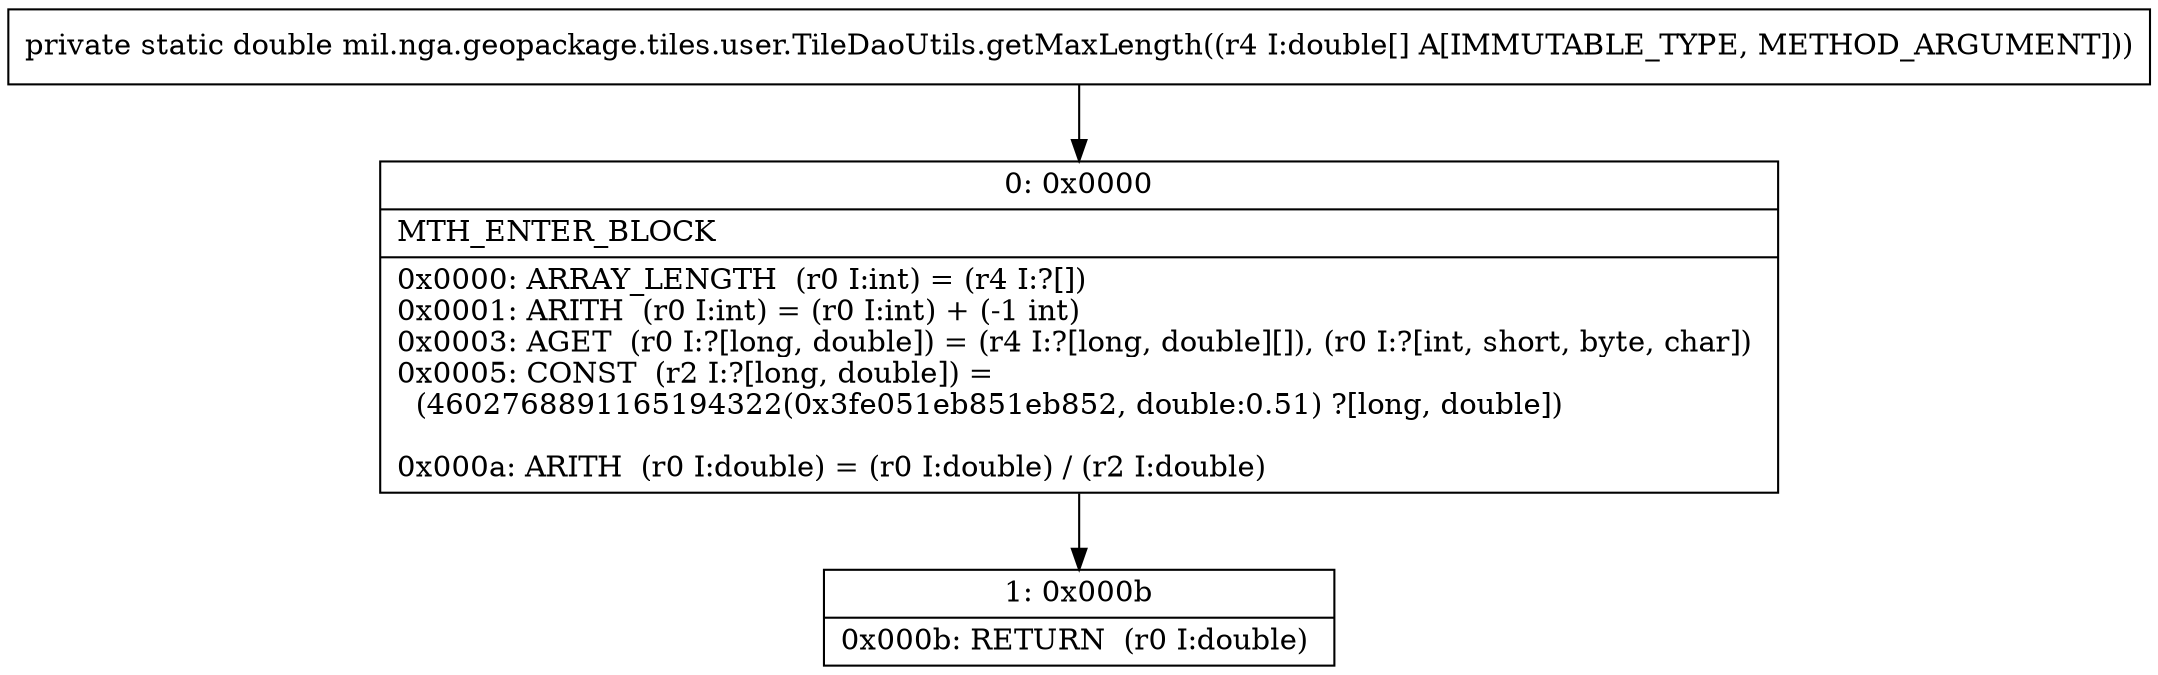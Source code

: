 digraph "CFG formil.nga.geopackage.tiles.user.TileDaoUtils.getMaxLength([D)D" {
Node_0 [shape=record,label="{0\:\ 0x0000|MTH_ENTER_BLOCK\l|0x0000: ARRAY_LENGTH  (r0 I:int) = (r4 I:?[]) \l0x0001: ARITH  (r0 I:int) = (r0 I:int) + (\-1 int) \l0x0003: AGET  (r0 I:?[long, double]) = (r4 I:?[long, double][]), (r0 I:?[int, short, byte, char]) \l0x0005: CONST  (r2 I:?[long, double]) = \l  (4602768891165194322(0x3fe051eb851eb852, double:0.51) ?[long, double])\l \l0x000a: ARITH  (r0 I:double) = (r0 I:double) \/ (r2 I:double) \l}"];
Node_1 [shape=record,label="{1\:\ 0x000b|0x000b: RETURN  (r0 I:double) \l}"];
MethodNode[shape=record,label="{private static double mil.nga.geopackage.tiles.user.TileDaoUtils.getMaxLength((r4 I:double[] A[IMMUTABLE_TYPE, METHOD_ARGUMENT])) }"];
MethodNode -> Node_0;
Node_0 -> Node_1;
}

